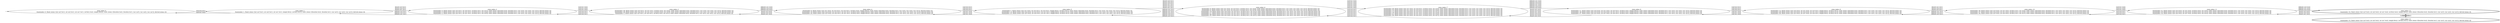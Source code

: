digraph {
rankdir="LR"
s0[label="state_index=0
State(index=0, fluent atoms=[(at car3 loc1), (at car2 loc1), (at car1 loc1), (at-ferry loc2), (empty-ferry)], static atoms=[(location loc2), (location loc1), (car car3), (car car2), (car car1)], derived atoms=[])
"]
s1[label="state_index=1
State(index=1, fluent atoms=[(at car3 loc1), (at car2 loc1), (at car1 loc1), (empty-ferry), (at-ferry loc1)], static atoms=[(location loc2), (location loc1), (car car3), (car car2), (car car1)], derived atoms=[])
"]
s2[label="state_index=2
State(index=4, fluent atoms=[(at car3 loc1), (at car2 loc1), (at-ferry loc1), (on car1)], static atoms=[(location loc2), (location loc1), (car car3), (car car2), (car car1)], derived atoms=[])
State(index=3, fluent atoms=[(at car3 loc1), (at car1 loc1), (at-ferry loc1), (on car2)], static atoms=[(location loc2), (location loc1), (car car3), (car car2), (car car1)], derived atoms=[])
State(index=2, fluent atoms=[(at car2 loc1), (at car1 loc1), (at-ferry loc1), (on car3)], static atoms=[(location loc2), (location loc1), (car car3), (car car2), (car car1)], derived atoms=[])
"]
s3[label="state_index=3
State(index=39, fluent atoms=[(at car3 loc1), (at car1 loc1), (at-ferry loc2), (on car2)], static atoms=[(location loc2), (location loc1), (car car3), (car car2), (car car1)], derived atoms=[])
State(index=38, fluent atoms=[(at car2 loc1), (at car1 loc1), (at-ferry loc2), (on car3)], static atoms=[(location loc2), (location loc1), (car car3), (car car2), (car car1)], derived atoms=[])
State(index=5, fluent atoms=[(at car3 loc1), (at car2 loc1), (at-ferry loc2), (on car1)], static atoms=[(location loc2), (location loc1), (car car3), (car car2), (car car1)], derived atoms=[])
"]
s4[label="state_index=4
State(index=6, fluent atoms=[(at car1 loc2), (at car3 loc1), (at car2 loc1), (at-ferry loc2), (empty-ferry)], static atoms=[(location loc2), (location loc1), (car car3), (car car2), (car car1)], derived atoms=[])
State(index=16, fluent atoms=[(at car2 loc2), (at car3 loc1), (at car1 loc1), (at-ferry loc2), (empty-ferry)], static atoms=[(location loc2), (location loc1), (car car3), (car car2), (car car1)], derived atoms=[])
State(index=24, fluent atoms=[(at car3 loc2), (at car2 loc1), (at car1 loc1), (at-ferry loc2), (empty-ferry)], static atoms=[(location loc2), (location loc1), (car car3), (car car2), (car car1)], derived atoms=[])
"]
s5[label="state_index=5
State(index=7, fluent atoms=[(at car1 loc2), (at car3 loc1), (at car2 loc1), (empty-ferry), (at-ferry loc1)], static atoms=[(location loc2), (location loc1), (car car3), (car car2), (car car1)], derived atoms=[])
State(index=15, fluent atoms=[(at car2 loc2), (at car3 loc1), (at car1 loc1), (empty-ferry), (at-ferry loc1)], static atoms=[(location loc2), (location loc1), (car car3), (car car2), (car car1)], derived atoms=[])
State(index=23, fluent atoms=[(at car3 loc2), (at car2 loc1), (at car1 loc1), (empty-ferry), (at-ferry loc1)], static atoms=[(location loc2), (location loc1), (car car3), (car car2), (car car1)], derived atoms=[])
"]
s6[label="state_index=6
State(index=9, fluent atoms=[(at car1 loc2), (at car3 loc1), (at-ferry loc1), (on car2)], static atoms=[(location loc2), (location loc1), (car car3), (car car2), (car car1)], derived atoms=[])
State(index=8, fluent atoms=[(at car1 loc2), (at car2 loc1), (at-ferry loc1), (on car3)], static atoms=[(location loc2), (location loc1), (car car3), (car car2), (car car1)], derived atoms=[])
State(index=14, fluent atoms=[(at car2 loc2), (at car3 loc1), (at-ferry loc1), (on car1)], static atoms=[(location loc2), (location loc1), (car car3), (car car2), (car car1)], derived atoms=[])
State(index=17, fluent atoms=[(at car2 loc2), (at car1 loc1), (at-ferry loc1), (on car3)], static atoms=[(location loc2), (location loc1), (car car3), (car car2), (car car1)], derived atoms=[])
State(index=22, fluent atoms=[(at car3 loc2), (at car1 loc1), (at-ferry loc1), (on car2)], static atoms=[(location loc2), (location loc1), (car car3), (car car2), (car car1)], derived atoms=[])
State(index=25, fluent atoms=[(at car3 loc2), (at car2 loc1), (at-ferry loc1), (on car1)], static atoms=[(location loc2), (location loc1), (car car3), (car car2), (car car1)], derived atoms=[])
"]
s7[label="state_index=7
State(index=29, fluent atoms=[(at car1 loc2), (at car2 loc1), (at-ferry loc2), (on car3)], static atoms=[(location loc2), (location loc1), (car car3), (car car2), (car car1)], derived atoms=[])
State(index=10, fluent atoms=[(at car1 loc2), (at car3 loc1), (at-ferry loc2), (on car2)], static atoms=[(location loc2), (location loc1), (car car3), (car car2), (car car1)], derived atoms=[])
State(index=13, fluent atoms=[(at car2 loc2), (at car3 loc1), (at-ferry loc2), (on car1)], static atoms=[(location loc2), (location loc1), (car car3), (car car2), (car car1)], derived atoms=[])
State(index=18, fluent atoms=[(at car2 loc2), (at car1 loc1), (at-ferry loc2), (on car3)], static atoms=[(location loc2), (location loc1), (car car3), (car car2), (car car1)], derived atoms=[])
State(index=21, fluent atoms=[(at car3 loc2), (at car1 loc1), (at-ferry loc2), (on car2)], static atoms=[(location loc2), (location loc1), (car car3), (car car2), (car car1)], derived atoms=[])
State(index=26, fluent atoms=[(at car3 loc2), (at car2 loc1), (at-ferry loc2), (on car1)], static atoms=[(location loc2), (location loc1), (car car3), (car car2), (car car1)], derived atoms=[])
"]
s8[label="state_index=8
State(index=11, fluent atoms=[(at car2 loc2), (at car1 loc2), (at car3 loc1), (at-ferry loc2), (empty-ferry)], static atoms=[(location loc2), (location loc1), (car car3), (car car2), (car car1)], derived atoms=[])
State(index=19, fluent atoms=[(at car3 loc2), (at car2 loc2), (at car1 loc1), (at-ferry loc2), (empty-ferry)], static atoms=[(location loc2), (location loc1), (car car3), (car car2), (car car1)], derived atoms=[])
State(index=27, fluent atoms=[(at car3 loc2), (at car1 loc2), (at car2 loc1), (at-ferry loc2), (empty-ferry)], static atoms=[(location loc2), (location loc1), (car car3), (car car2), (car car1)], derived atoms=[])
"]
s9[label="state_index=9
State(index=12, fluent atoms=[(at car2 loc2), (at car1 loc2), (at car3 loc1), (empty-ferry), (at-ferry loc1)], static atoms=[(location loc2), (location loc1), (car car3), (car car2), (car car1)], derived atoms=[])
State(index=20, fluent atoms=[(at car3 loc2), (at car2 loc2), (at car1 loc1), (empty-ferry), (at-ferry loc1)], static atoms=[(location loc2), (location loc1), (car car3), (car car2), (car car1)], derived atoms=[])
State(index=28, fluent atoms=[(at car3 loc2), (at car1 loc2), (at car2 loc1), (empty-ferry), (at-ferry loc1)], static atoms=[(location loc2), (location loc1), (car car3), (car car2), (car car1)], derived atoms=[])
"]
s10[label="state_index=10
State(index=30, fluent atoms=[(at car3 loc2), (at car1 loc2), (at-ferry loc1), (on car2)], static atoms=[(location loc2), (location loc1), (car car3), (car car2), (car car1)], derived atoms=[])
State(index=37, fluent atoms=[(at car2 loc2), (at car1 loc2), (at-ferry loc1), (on car3)], static atoms=[(location loc2), (location loc1), (car car3), (car car2), (car car1)], derived atoms=[])
State(index=36, fluent atoms=[(at car3 loc2), (at car2 loc2), (at-ferry loc1), (on car1)], static atoms=[(location loc2), (location loc1), (car car3), (car car2), (car car1)], derived atoms=[])
"]
s11[label="state_index=11
State(index=31, fluent atoms=[(at car3 loc2), (at car1 loc2), (at-ferry loc2), (on car2)], static atoms=[(location loc2), (location loc1), (car car3), (car car2), (car car1)], derived atoms=[])
State(index=35, fluent atoms=[(at car3 loc2), (at car2 loc2), (at-ferry loc2), (on car1)], static atoms=[(location loc2), (location loc1), (car car3), (car car2), (car car1)], derived atoms=[])
State(index=34, fluent atoms=[(at car2 loc2), (at car1 loc2), (at-ferry loc2), (on car3)], static atoms=[(location loc2), (location loc1), (car car3), (car car2), (car car1)], derived atoms=[])
"]
s12[peripheries=2,label="state_index=12
State(index=32, fluent atoms=[(at car3 loc2), (at car2 loc2), (at car1 loc2), (at-ferry loc2), (empty-ferry)], static atoms=[(location loc2), (location loc1), (car car3), (car car2), (car car1)], derived atoms=[])
"]
s13[peripheries=2,label="state_index=13
State(index=33, fluent atoms=[(at car3 loc2), (at car2 loc2), (at car1 loc2), (empty-ferry), (at-ferry loc1)], static atoms=[(location loc2), (location loc1), (car car3), (car car2), (car car1)], derived atoms=[])
"]
Dangling [ label = "", style = invis ]
{ rank = same; Dangling }
Dangling -> s0
{ rank = same; s0}
{ rank = same; s1}
{ rank = same; s2}
{ rank = same; s3}
{ rank = same; s4}
{ rank = same; s5}
{ rank = same; s6}
{ rank = same; s7}
{ rank = same; s8}
{ rank = same; s9}
{ rank = same; s10}
{ rank = same; s11}
{ rank = same; s12,s13}
s0->s1 [label="(sail loc2 loc1)
"]
s1->s0 [label="(sail loc1 loc2)
"]
s1->s2 [label="(board car3 loc1)
(board car2 loc1)
(board car1 loc1)
"]
s2->s1 [label="(debark car3 loc1)
(debark car2 loc1)
(debark car1 loc1)
"]
s2->s3 [label="(sail loc1 loc2)
(sail loc1 loc2)
(sail loc1 loc2)
"]
s3->s2 [label="(sail loc2 loc1)
(sail loc2 loc1)
(sail loc2 loc1)
"]
s3->s4 [label="(debark car1 loc2)
(debark car2 loc2)
(debark car3 loc2)
"]
s4->s3 [label="(board car3 loc2)
(board car2 loc2)
(board car1 loc2)
"]
s4->s5 [label="(sail loc2 loc1)
(sail loc2 loc1)
(sail loc2 loc1)
"]
s5->s4 [label="(sail loc1 loc2)
(sail loc1 loc2)
(sail loc1 loc2)
"]
s5->s6 [label="(board car2 loc1)
(board car2 loc1)
(board car3 loc1)
(board car1 loc1)
(board car3 loc1)
(board car1 loc1)
"]
s6->s5 [label="(debark car1 loc1)
(debark car3 loc1)
(debark car1 loc1)
(debark car2 loc1)
(debark car2 loc1)
(debark car3 loc1)
"]
s6->s7 [label="(sail loc1 loc2)
(sail loc1 loc2)
(sail loc1 loc2)
(sail loc1 loc2)
(sail loc1 loc2)
(sail loc1 loc2)
"]
s7->s6 [label="(sail loc2 loc1)
(sail loc2 loc1)
(sail loc2 loc1)
(sail loc2 loc1)
(sail loc2 loc1)
(sail loc2 loc1)
"]
s7->s8 [label="(debark car1 loc2)
(debark car2 loc2)
(debark car3 loc2)
(debark car1 loc2)
(debark car2 loc2)
(debark car3 loc2)
"]
s8->s7 [label="(board car1 loc2)
(board car3 loc2)
(board car1 loc2)
(board car2 loc2)
(board car3 loc2)
(board car2 loc2)
"]
s8->s9 [label="(sail loc2 loc1)
(sail loc2 loc1)
(sail loc2 loc1)
"]
s9->s8 [label="(sail loc1 loc2)
(sail loc1 loc2)
(sail loc1 loc2)
"]
s9->s10 [label="(board car1 loc1)
(board car2 loc1)
(board car3 loc1)
"]
s10->s9 [label="(debark car1 loc1)
(debark car2 loc1)
(debark car3 loc1)
"]
s10->s11 [label="(sail loc1 loc2)
(sail loc1 loc2)
(sail loc1 loc2)
"]
s11->s10 [label="(sail loc2 loc1)
(sail loc2 loc1)
(sail loc2 loc1)
"]
s11->s12 [label="(debark car2 loc2)
(debark car1 loc2)
(debark car3 loc2)
"]
s12->s11 [label="(board car3 loc2)
(board car2 loc2)
(board car1 loc2)
"]
s12->s13 [label="(sail loc2 loc1)
"]
s13->s12 [label="(sail loc1 loc2)
"]
}
